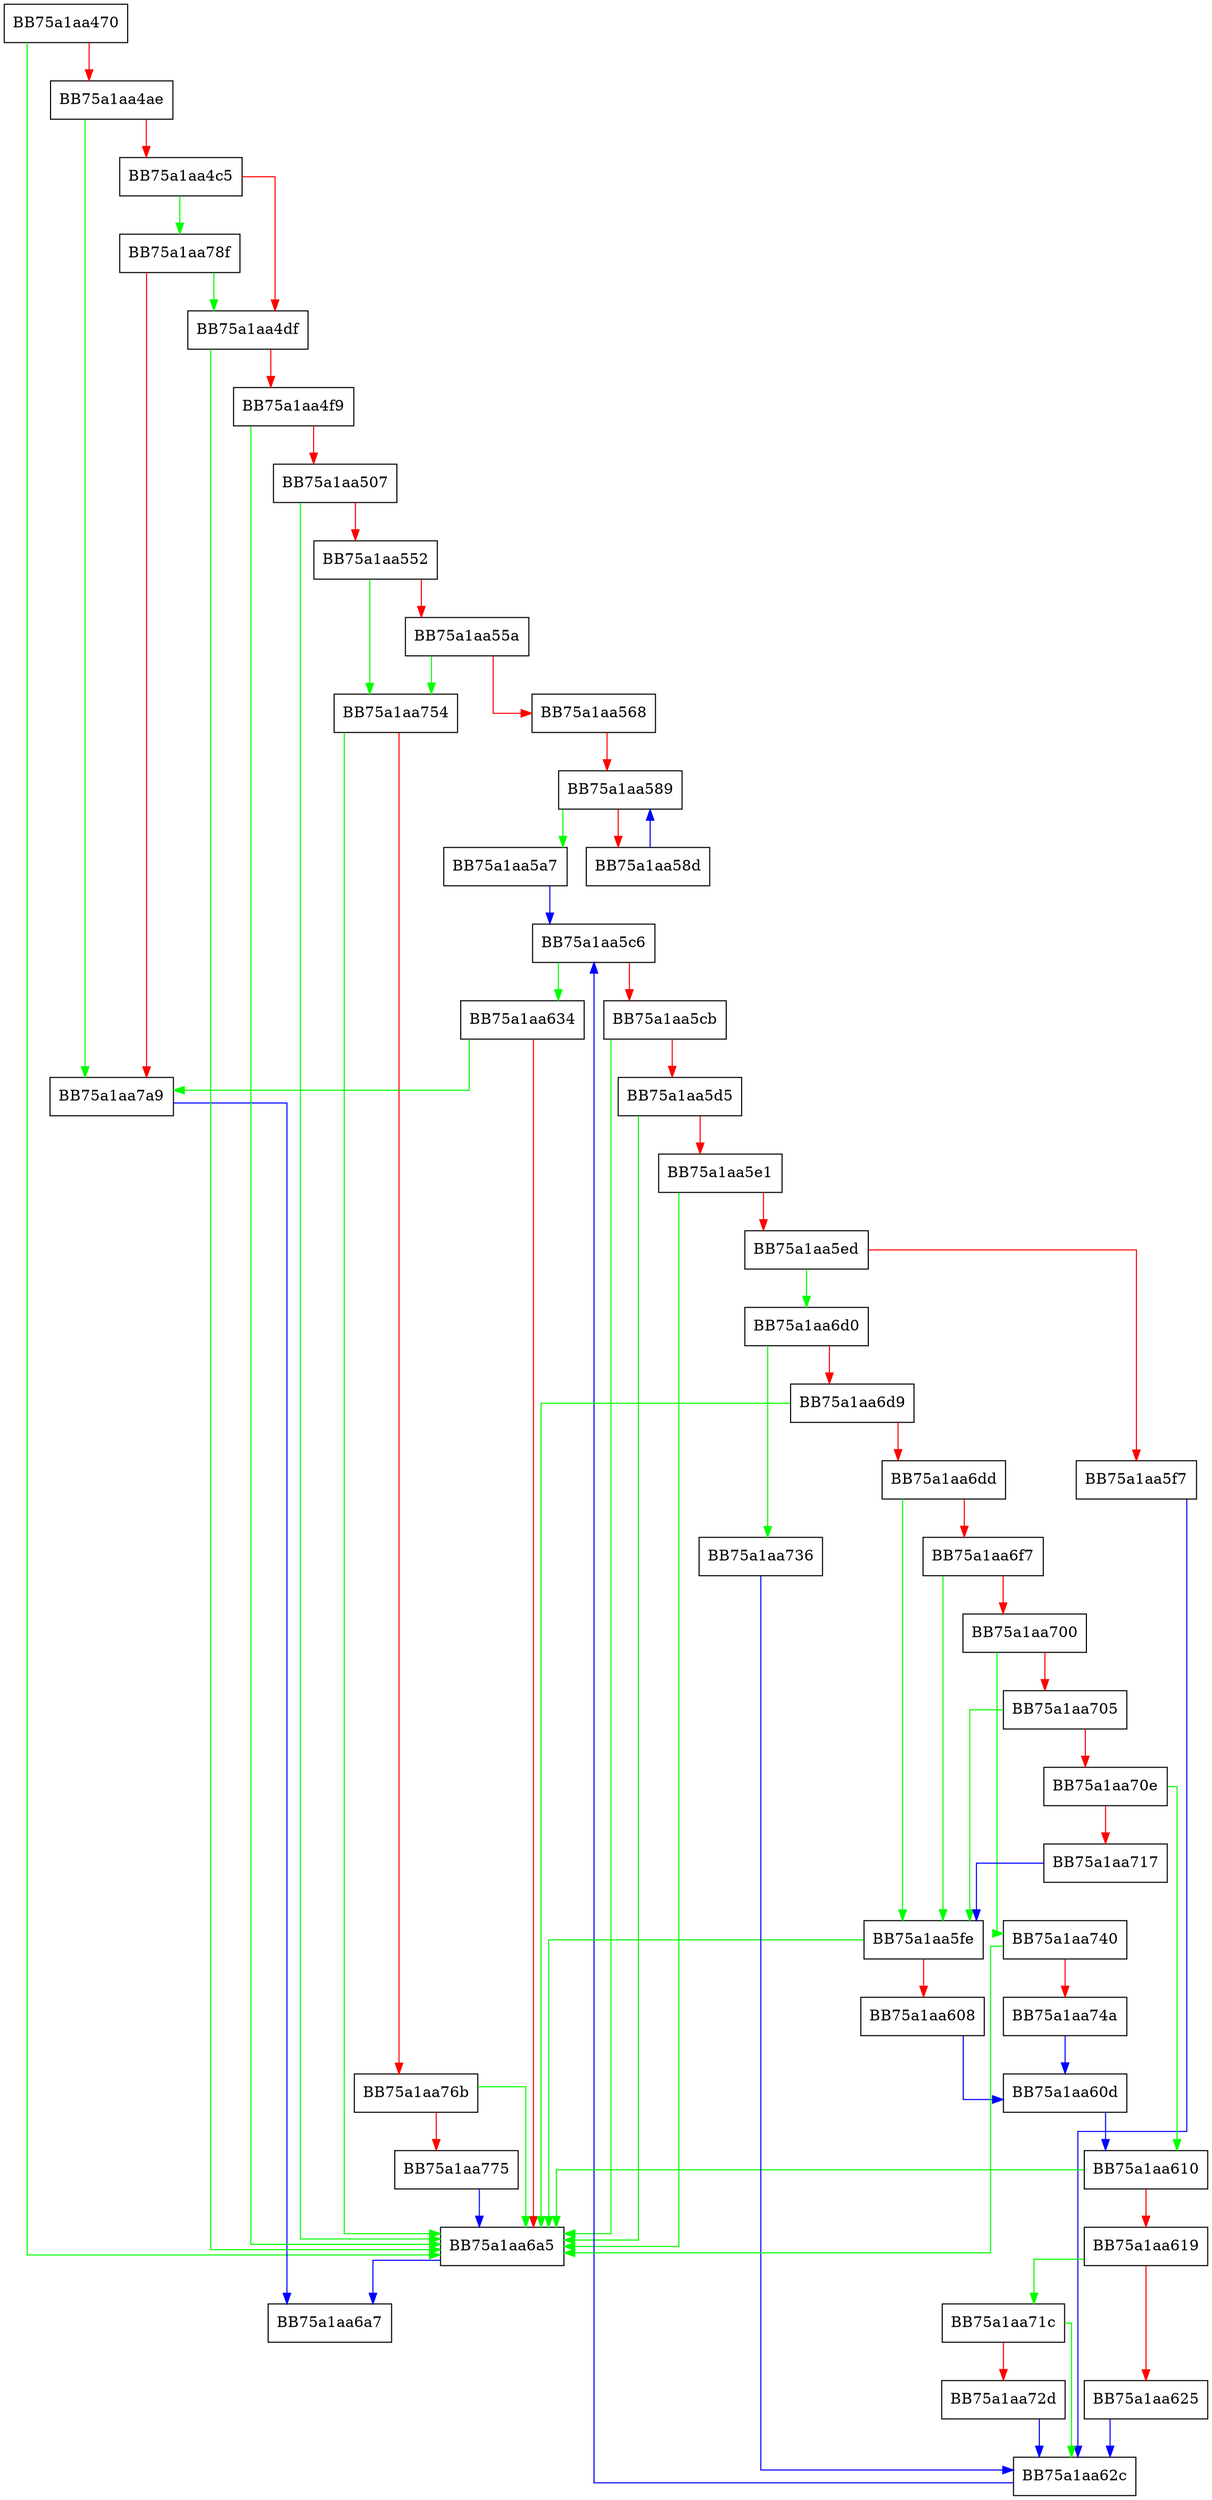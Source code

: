 digraph IsMine {
  node [shape="box"];
  graph [splines=ortho];
  BB75a1aa470 -> BB75a1aa6a5 [color="green"];
  BB75a1aa470 -> BB75a1aa4ae [color="red"];
  BB75a1aa4ae -> BB75a1aa7a9 [color="green"];
  BB75a1aa4ae -> BB75a1aa4c5 [color="red"];
  BB75a1aa4c5 -> BB75a1aa78f [color="green"];
  BB75a1aa4c5 -> BB75a1aa4df [color="red"];
  BB75a1aa4df -> BB75a1aa6a5 [color="green"];
  BB75a1aa4df -> BB75a1aa4f9 [color="red"];
  BB75a1aa4f9 -> BB75a1aa6a5 [color="green"];
  BB75a1aa4f9 -> BB75a1aa507 [color="red"];
  BB75a1aa507 -> BB75a1aa6a5 [color="green"];
  BB75a1aa507 -> BB75a1aa552 [color="red"];
  BB75a1aa552 -> BB75a1aa754 [color="green"];
  BB75a1aa552 -> BB75a1aa55a [color="red"];
  BB75a1aa55a -> BB75a1aa754 [color="green"];
  BB75a1aa55a -> BB75a1aa568 [color="red"];
  BB75a1aa568 -> BB75a1aa589 [color="red"];
  BB75a1aa589 -> BB75a1aa5a7 [color="green"];
  BB75a1aa589 -> BB75a1aa58d [color="red"];
  BB75a1aa58d -> BB75a1aa589 [color="blue"];
  BB75a1aa5a7 -> BB75a1aa5c6 [color="blue"];
  BB75a1aa5c6 -> BB75a1aa634 [color="green"];
  BB75a1aa5c6 -> BB75a1aa5cb [color="red"];
  BB75a1aa5cb -> BB75a1aa6a5 [color="green"];
  BB75a1aa5cb -> BB75a1aa5d5 [color="red"];
  BB75a1aa5d5 -> BB75a1aa6a5 [color="green"];
  BB75a1aa5d5 -> BB75a1aa5e1 [color="red"];
  BB75a1aa5e1 -> BB75a1aa6a5 [color="green"];
  BB75a1aa5e1 -> BB75a1aa5ed [color="red"];
  BB75a1aa5ed -> BB75a1aa6d0 [color="green"];
  BB75a1aa5ed -> BB75a1aa5f7 [color="red"];
  BB75a1aa5f7 -> BB75a1aa62c [color="blue"];
  BB75a1aa5fe -> BB75a1aa6a5 [color="green"];
  BB75a1aa5fe -> BB75a1aa608 [color="red"];
  BB75a1aa608 -> BB75a1aa60d [color="blue"];
  BB75a1aa60d -> BB75a1aa610 [color="blue"];
  BB75a1aa610 -> BB75a1aa6a5 [color="green"];
  BB75a1aa610 -> BB75a1aa619 [color="red"];
  BB75a1aa619 -> BB75a1aa71c [color="green"];
  BB75a1aa619 -> BB75a1aa625 [color="red"];
  BB75a1aa625 -> BB75a1aa62c [color="blue"];
  BB75a1aa62c -> BB75a1aa5c6 [color="blue"];
  BB75a1aa634 -> BB75a1aa7a9 [color="green"];
  BB75a1aa634 -> BB75a1aa6a5 [color="red"];
  BB75a1aa6a5 -> BB75a1aa6a7 [color="blue"];
  BB75a1aa6d0 -> BB75a1aa736 [color="green"];
  BB75a1aa6d0 -> BB75a1aa6d9 [color="red"];
  BB75a1aa6d9 -> BB75a1aa6a5 [color="green"];
  BB75a1aa6d9 -> BB75a1aa6dd [color="red"];
  BB75a1aa6dd -> BB75a1aa5fe [color="green"];
  BB75a1aa6dd -> BB75a1aa6f7 [color="red"];
  BB75a1aa6f7 -> BB75a1aa5fe [color="green"];
  BB75a1aa6f7 -> BB75a1aa700 [color="red"];
  BB75a1aa700 -> BB75a1aa740 [color="green"];
  BB75a1aa700 -> BB75a1aa705 [color="red"];
  BB75a1aa705 -> BB75a1aa5fe [color="green"];
  BB75a1aa705 -> BB75a1aa70e [color="red"];
  BB75a1aa70e -> BB75a1aa610 [color="green"];
  BB75a1aa70e -> BB75a1aa717 [color="red"];
  BB75a1aa717 -> BB75a1aa5fe [color="blue"];
  BB75a1aa71c -> BB75a1aa62c [color="green"];
  BB75a1aa71c -> BB75a1aa72d [color="red"];
  BB75a1aa72d -> BB75a1aa62c [color="blue"];
  BB75a1aa736 -> BB75a1aa62c [color="blue"];
  BB75a1aa740 -> BB75a1aa6a5 [color="green"];
  BB75a1aa740 -> BB75a1aa74a [color="red"];
  BB75a1aa74a -> BB75a1aa60d [color="blue"];
  BB75a1aa754 -> BB75a1aa6a5 [color="green"];
  BB75a1aa754 -> BB75a1aa76b [color="red"];
  BB75a1aa76b -> BB75a1aa6a5 [color="green"];
  BB75a1aa76b -> BB75a1aa775 [color="red"];
  BB75a1aa775 -> BB75a1aa6a5 [color="blue"];
  BB75a1aa78f -> BB75a1aa4df [color="green"];
  BB75a1aa78f -> BB75a1aa7a9 [color="red"];
  BB75a1aa7a9 -> BB75a1aa6a7 [color="blue"];
}